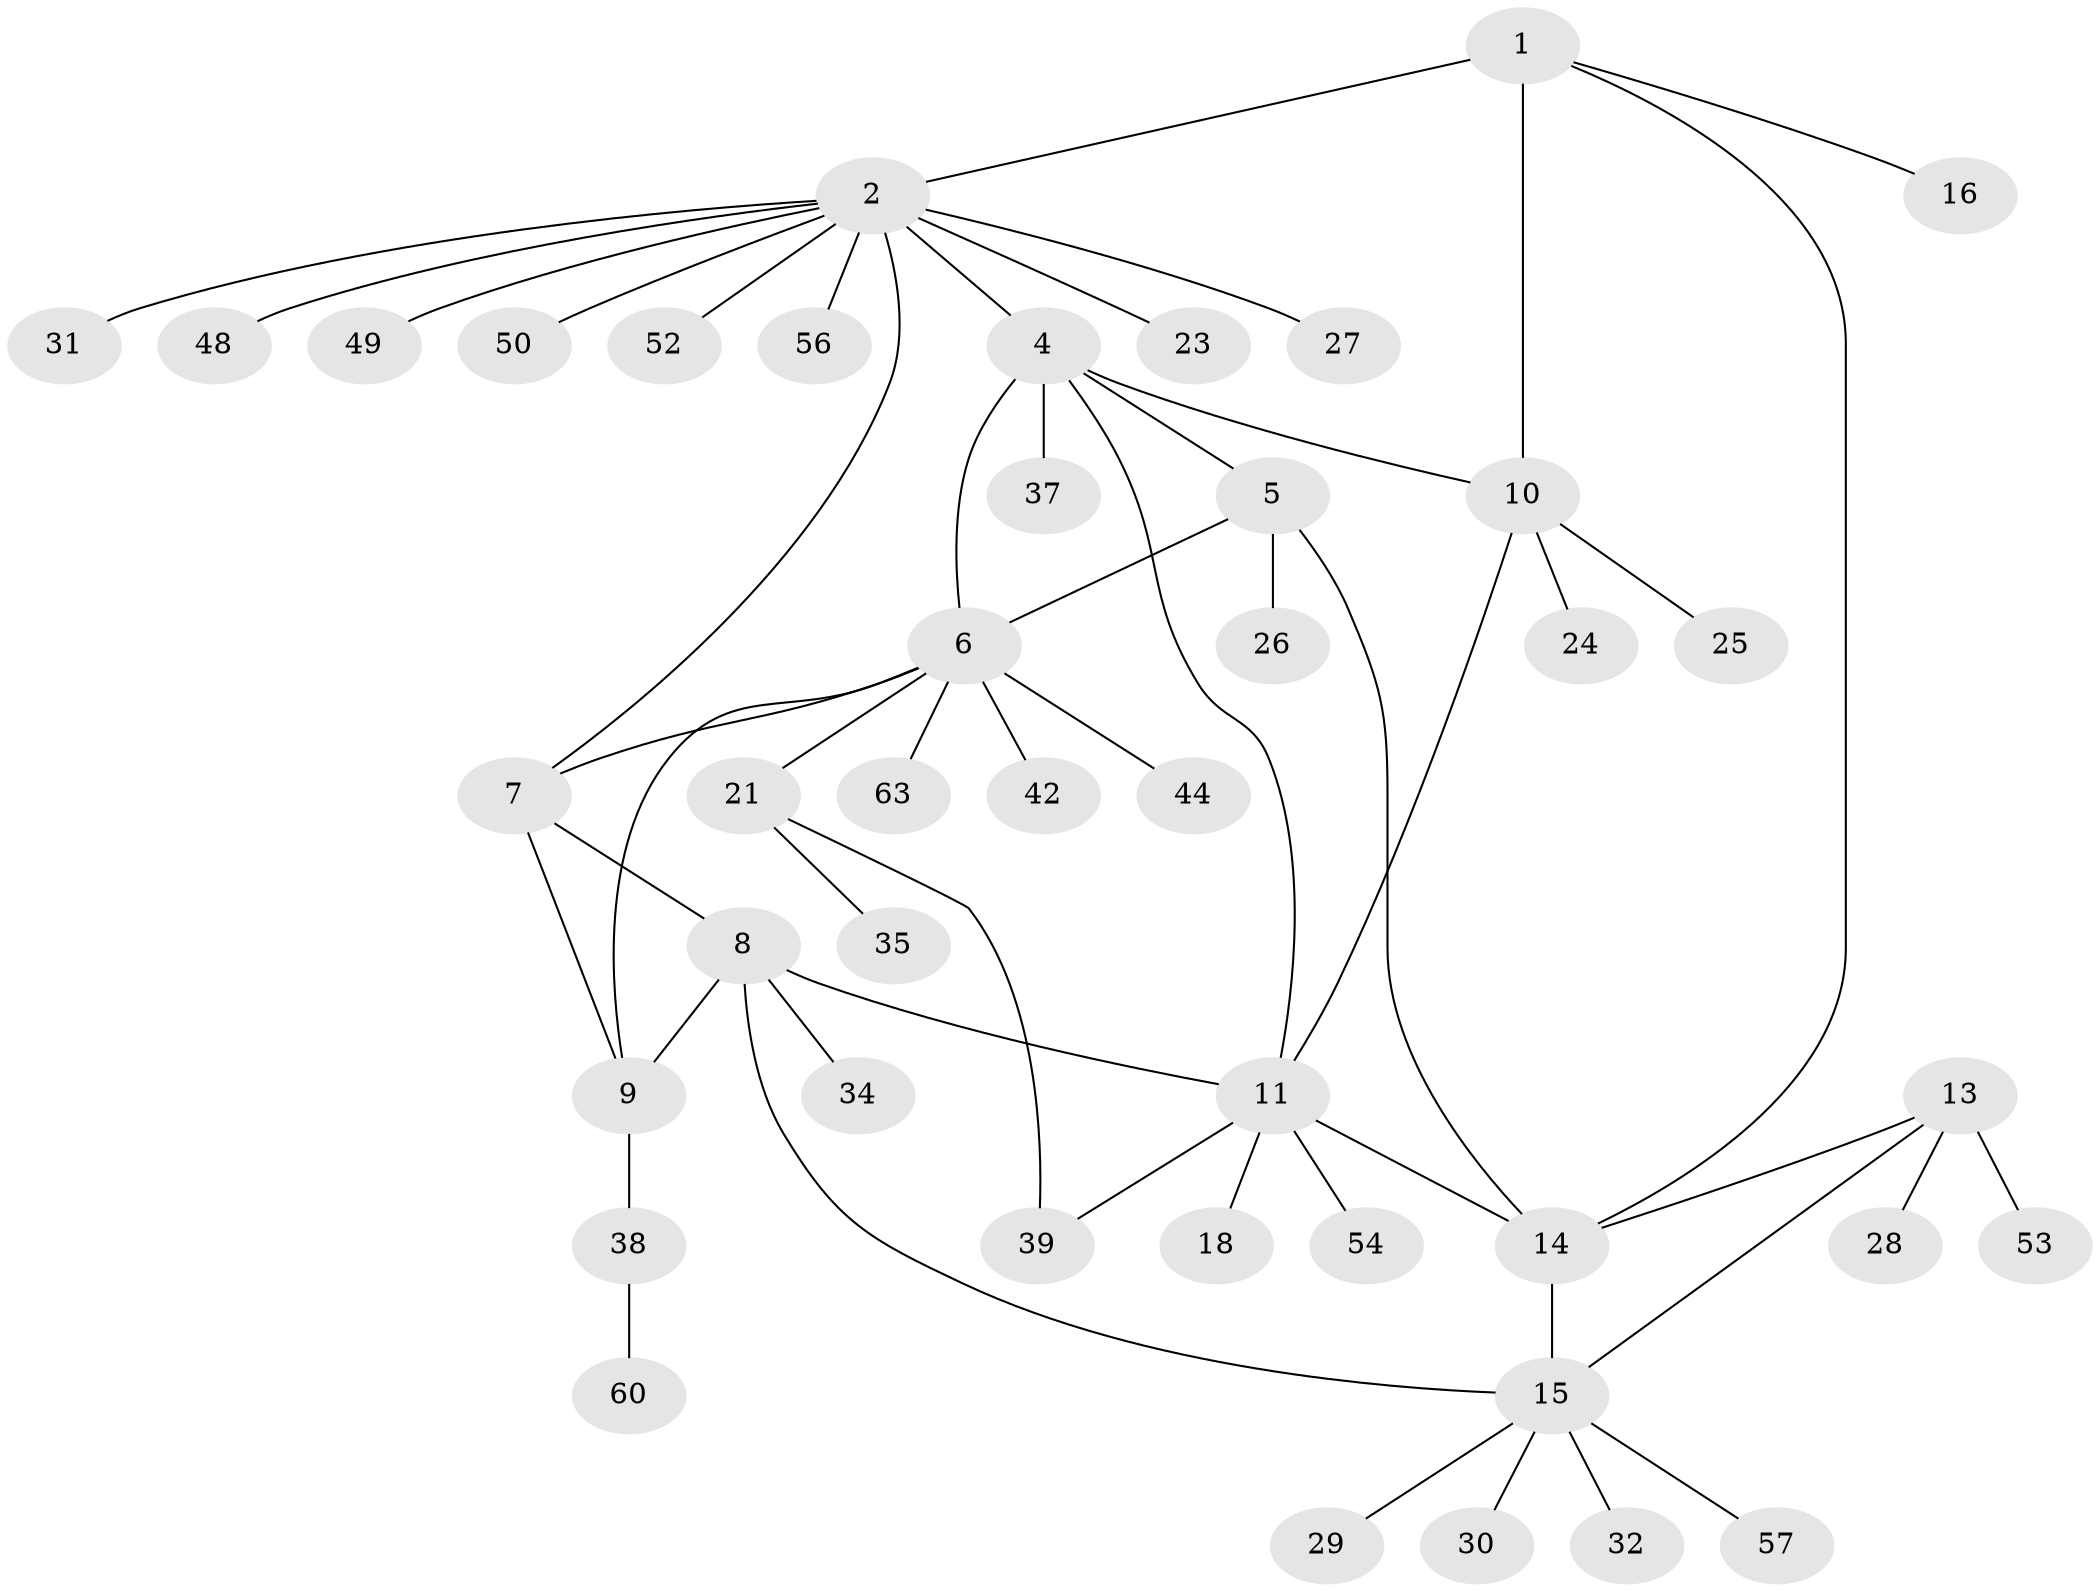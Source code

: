 // original degree distribution, {6: 0.046875, 8: 0.046875, 4: 0.078125, 9: 0.015625, 5: 0.0625, 2: 0.171875, 1: 0.5625, 3: 0.015625}
// Generated by graph-tools (version 1.1) at 2025/42/03/06/25 10:42:14]
// undirected, 43 vertices, 54 edges
graph export_dot {
graph [start="1"]
  node [color=gray90,style=filled];
  1 [super="+43"];
  2 [super="+3"];
  4 [super="+12"];
  5;
  6 [super="+17"];
  7 [super="+19"];
  8 [super="+62"];
  9 [super="+64"];
  10 [super="+20"];
  11 [super="+45"];
  13 [super="+36"];
  14;
  15 [super="+22"];
  16 [super="+46"];
  18;
  21 [super="+55"];
  23;
  24 [super="+58"];
  25 [super="+51"];
  26 [super="+40"];
  27;
  28;
  29 [super="+33"];
  30;
  31 [super="+59"];
  32;
  34 [super="+47"];
  35 [super="+41"];
  37;
  38 [super="+61"];
  39;
  42;
  44;
  48;
  49;
  50;
  52;
  53;
  54;
  56;
  57;
  60;
  63;
  1 -- 2 [weight=2];
  1 -- 10;
  1 -- 14;
  1 -- 16;
  2 -- 4;
  2 -- 23;
  2 -- 48;
  2 -- 49;
  2 -- 50;
  2 -- 52;
  2 -- 7;
  2 -- 56;
  2 -- 27;
  2 -- 31;
  4 -- 5;
  4 -- 6;
  4 -- 10;
  4 -- 11;
  4 -- 37;
  5 -- 6;
  5 -- 14;
  5 -- 26;
  6 -- 9;
  6 -- 21;
  6 -- 42;
  6 -- 44;
  6 -- 63;
  6 -- 7;
  7 -- 8;
  7 -- 9;
  8 -- 9;
  8 -- 11;
  8 -- 15;
  8 -- 34;
  9 -- 38;
  10 -- 11;
  10 -- 24;
  10 -- 25;
  11 -- 14;
  11 -- 18;
  11 -- 39;
  11 -- 54;
  13 -- 14;
  13 -- 15;
  13 -- 28;
  13 -- 53;
  14 -- 15;
  15 -- 29;
  15 -- 30;
  15 -- 32;
  15 -- 57;
  21 -- 35;
  21 -- 39;
  38 -- 60;
}
